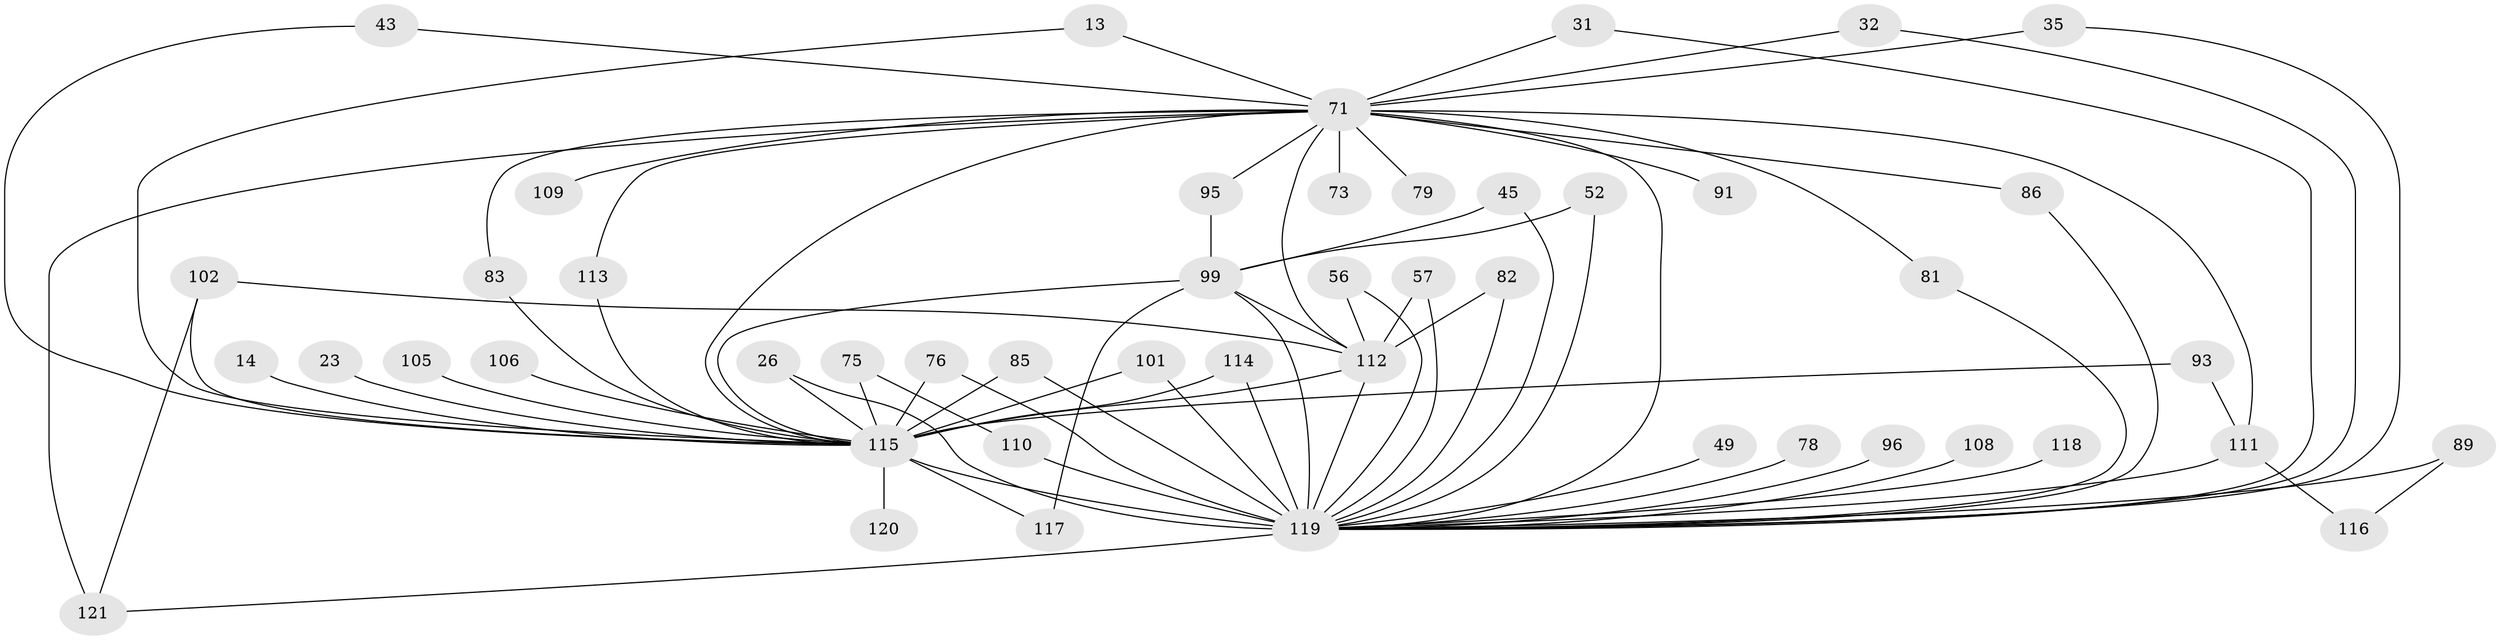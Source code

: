 // original degree distribution, {22: 0.01652892561983471, 18: 0.024793388429752067, 26: 0.008264462809917356, 16: 0.008264462809917356, 29: 0.008264462809917356, 25: 0.008264462809917356, 20: 0.008264462809917356, 6: 0.04132231404958678, 5: 0.05785123966942149, 2: 0.5537190082644629, 9: 0.01652892561983471, 3: 0.17355371900826447, 8: 0.008264462809917356, 4: 0.06611570247933884}
// Generated by graph-tools (version 1.1) at 2025/48/03/04/25 21:48:49]
// undirected, 48 vertices, 80 edges
graph export_dot {
graph [start="1"]
  node [color=gray90,style=filled];
  13;
  14;
  23;
  26;
  31;
  32;
  35;
  43;
  45;
  49;
  52;
  56;
  57;
  71 [super="+7"];
  73;
  75 [super="+48"];
  76;
  78;
  79;
  81;
  82;
  83;
  85;
  86;
  89;
  91;
  93;
  95;
  96;
  99 [super="+39+47+67+94+98+92"];
  101;
  102 [super="+77+84"];
  105 [super="+51"];
  106;
  108;
  109;
  110 [super="+70"];
  111 [super="+18+90"];
  112 [super="+41+46+74+103+104"];
  113;
  114;
  115 [super="+40+88+9+10"];
  116;
  117;
  118;
  119 [super="+69+44+100+107"];
  120;
  121 [super="+28"];
  13 -- 71;
  13 -- 115;
  14 -- 115 [weight=2];
  23 -- 115 [weight=2];
  26 -- 119;
  26 -- 115 [weight=2];
  31 -- 119;
  31 -- 71;
  32 -- 119;
  32 -- 71;
  35 -- 119;
  35 -- 71;
  43 -- 71;
  43 -- 115;
  45 -- 99;
  45 -- 119;
  49 -- 119;
  52 -- 99;
  52 -- 119;
  56 -- 112;
  56 -- 119;
  57 -- 112;
  57 -- 119;
  71 -- 119 [weight=16];
  71 -- 73;
  71 -- 79;
  71 -- 81;
  71 -- 83;
  71 -- 86;
  71 -- 91 [weight=2];
  71 -- 95;
  71 -- 109 [weight=2];
  71 -- 111;
  71 -- 112 [weight=7];
  71 -- 113;
  71 -- 115 [weight=10];
  71 -- 121;
  75 -- 110;
  75 -- 115 [weight=3];
  76 -- 119;
  76 -- 115;
  78 -- 119 [weight=2];
  81 -- 119;
  82 -- 112;
  82 -- 119;
  83 -- 115;
  85 -- 119;
  85 -- 115;
  86 -- 119;
  89 -- 116;
  89 -- 119 [weight=2];
  93 -- 111;
  93 -- 115;
  95 -- 99;
  96 -- 119 [weight=2];
  99 -- 112 [weight=5];
  99 -- 117;
  99 -- 115 [weight=4];
  99 -- 119 [weight=8];
  101 -- 119;
  101 -- 115;
  102 -- 121;
  102 -- 112 [weight=3];
  102 -- 115 [weight=3];
  105 -- 115 [weight=2];
  106 -- 115 [weight=2];
  108 -- 119 [weight=2];
  110 -- 119 [weight=2];
  111 -- 119 [weight=4];
  111 -- 116;
  112 -- 119 [weight=4];
  112 -- 115 [weight=2];
  113 -- 115;
  114 -- 119;
  114 -- 115;
  115 -- 119 [weight=34];
  115 -- 117;
  115 -- 120;
  118 -- 119 [weight=2];
  119 -- 121;
}
